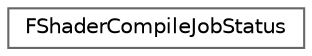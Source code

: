 digraph "Graphical Class Hierarchy"
{
 // INTERACTIVE_SVG=YES
 // LATEX_PDF_SIZE
  bgcolor="transparent";
  edge [fontname=Helvetica,fontsize=10,labelfontname=Helvetica,labelfontsize=10];
  node [fontname=Helvetica,fontsize=10,shape=box,height=0.2,width=0.4];
  rankdir="LR";
  Node0 [id="Node000000",label="FShaderCompileJobStatus",height=0.2,width=0.4,color="grey40", fillcolor="white", style="filled",URL="$d1/d22/classFShaderCompileJobStatus.html",tooltip=" "];
}
